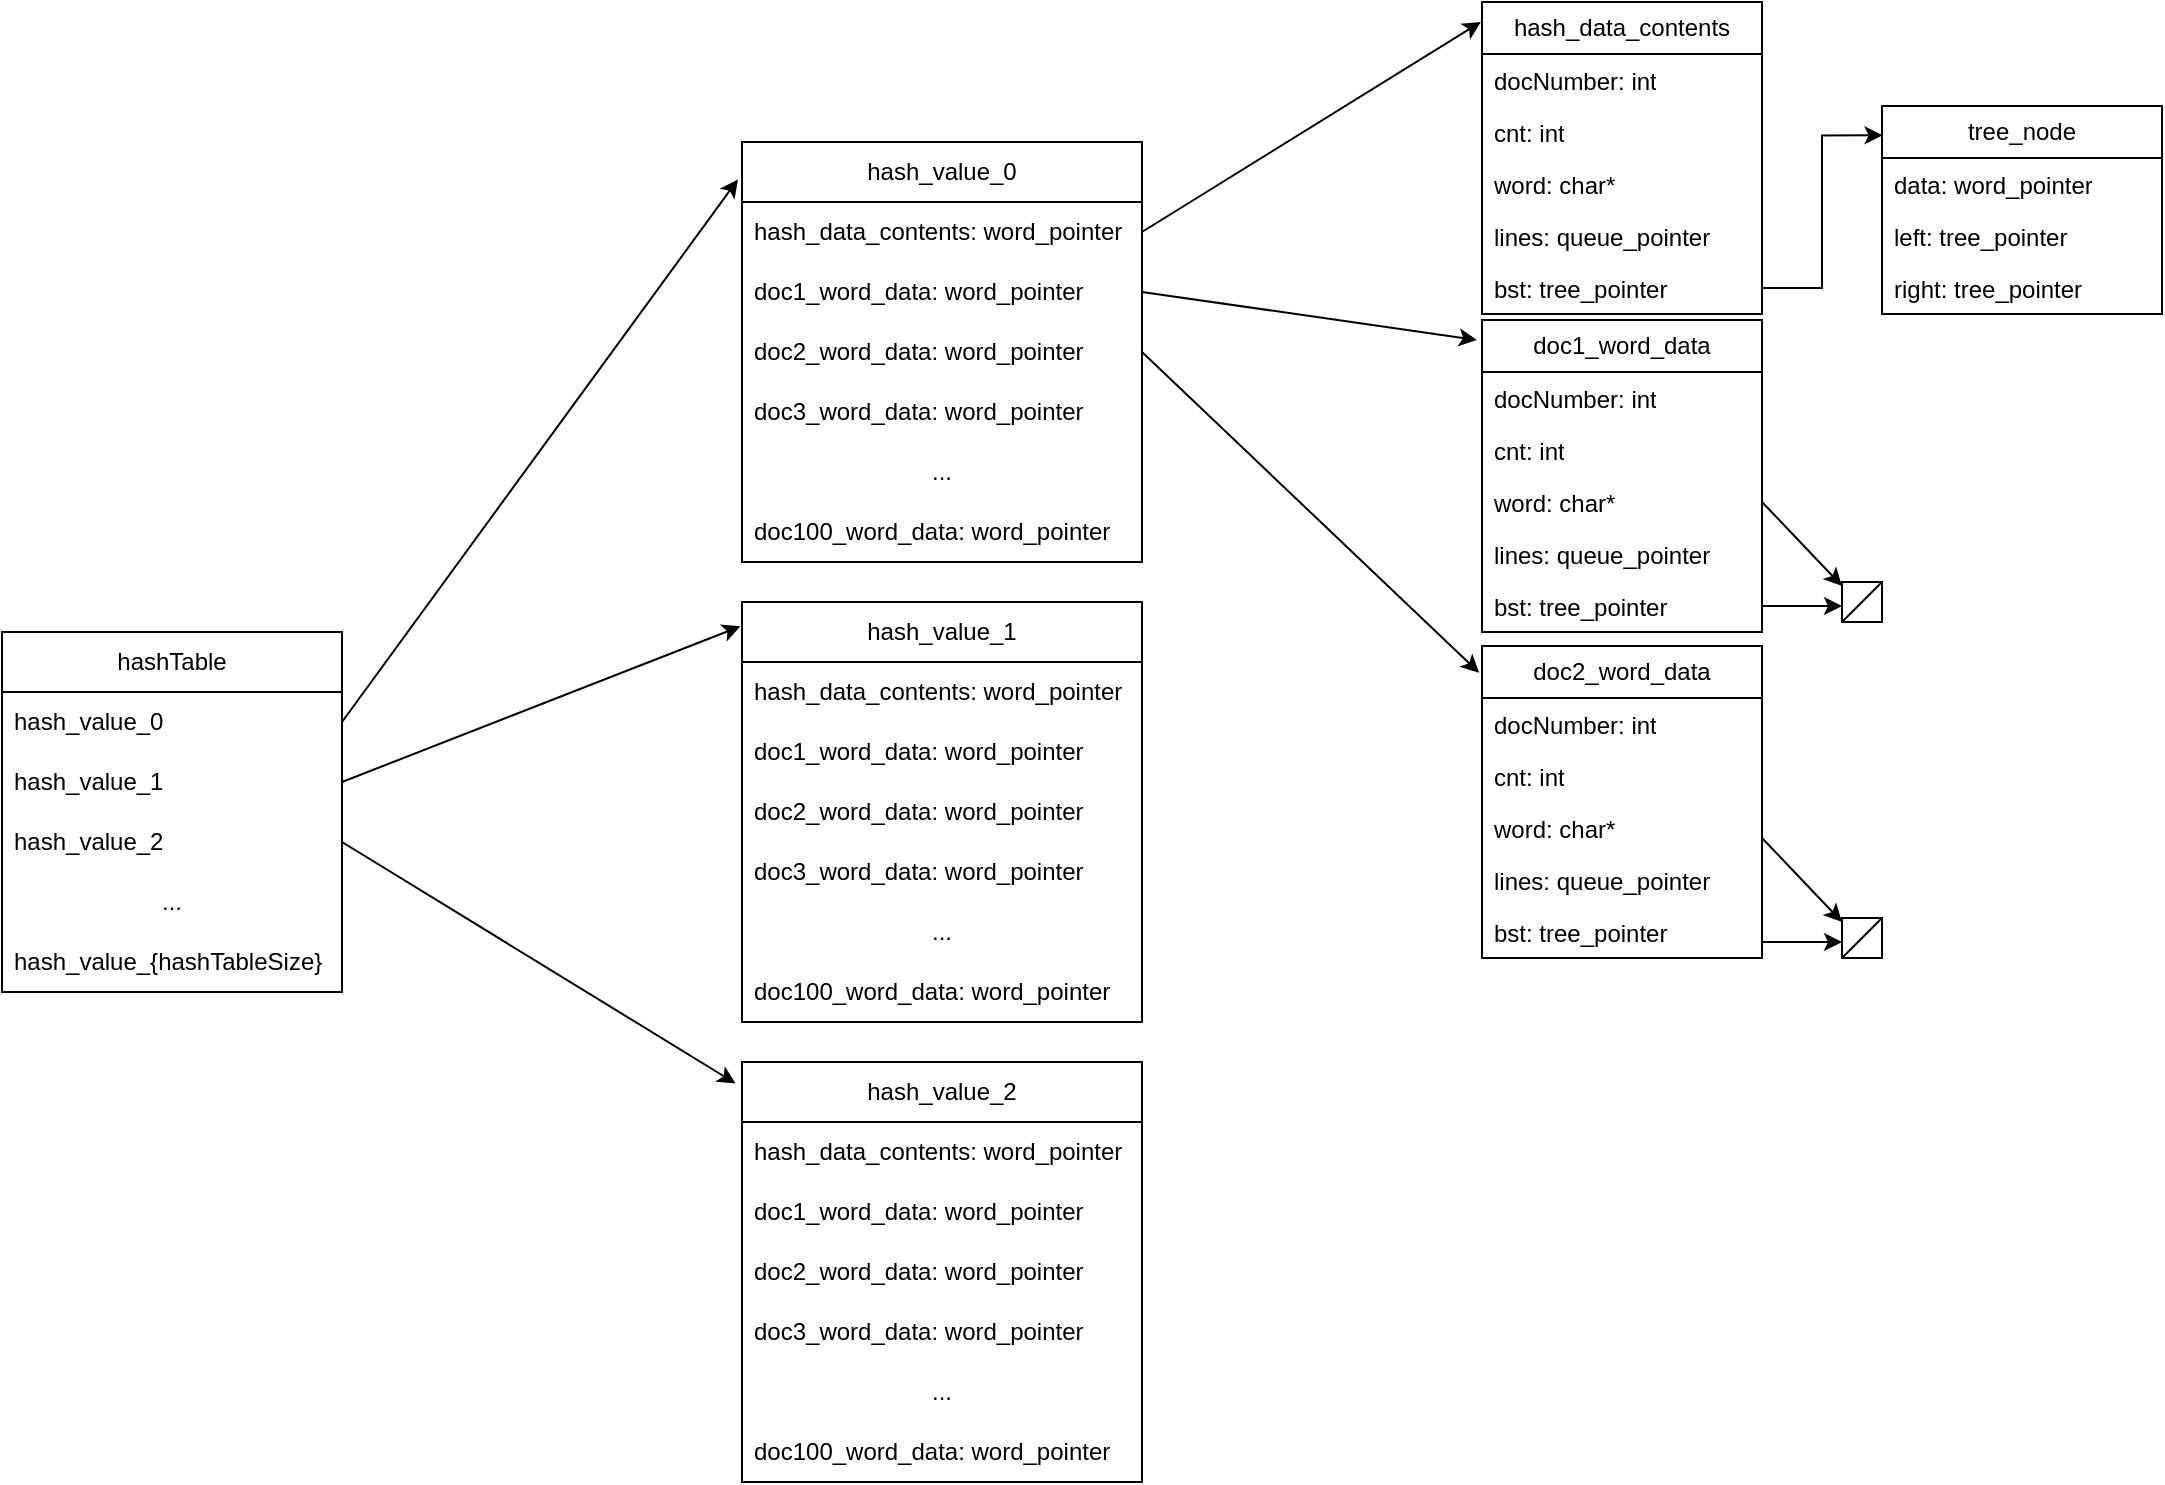 <mxfile version="21.3.7" type="onedrive">
  <diagram id="C5RBs43oDa-KdzZeNtuy" name="Page-1">
    <mxGraphModel grid="1" page="1" gridSize="10" guides="1" tooltips="1" connect="1" arrows="1" fold="1" pageScale="1" pageWidth="827" pageHeight="1169" math="0" shadow="0">
      <root>
        <mxCell id="WIyWlLk6GJQsqaUBKTNV-0" />
        <mxCell id="WIyWlLk6GJQsqaUBKTNV-1" parent="WIyWlLk6GJQsqaUBKTNV-0" />
        <mxCell id="9guXmSiyD-ebFP474_FE-5" value="hash_data_contents" style="swimlane;fontStyle=0;childLayout=stackLayout;horizontal=1;startSize=26;fillColor=none;horizontalStack=0;resizeParent=1;resizeParentMax=0;resizeLast=0;collapsible=1;marginBottom=0;whiteSpace=wrap;html=1;" vertex="1" parent="WIyWlLk6GJQsqaUBKTNV-1">
          <mxGeometry x="640" y="20" width="140" height="156" as="geometry" />
        </mxCell>
        <mxCell id="9guXmSiyD-ebFP474_FE-6" value="docNumber: int" style="text;strokeColor=none;fillColor=none;align=left;verticalAlign=top;spacingLeft=4;spacingRight=4;overflow=hidden;rotatable=0;points=[[0,0.5],[1,0.5]];portConstraint=eastwest;whiteSpace=wrap;html=1;" vertex="1" parent="9guXmSiyD-ebFP474_FE-5">
          <mxGeometry y="26" width="140" height="26" as="geometry" />
        </mxCell>
        <mxCell id="9guXmSiyD-ebFP474_FE-7" value="cnt: int" style="text;strokeColor=none;fillColor=none;align=left;verticalAlign=top;spacingLeft=4;spacingRight=4;overflow=hidden;rotatable=0;points=[[0,0.5],[1,0.5]];portConstraint=eastwest;whiteSpace=wrap;html=1;" vertex="1" parent="9guXmSiyD-ebFP474_FE-5">
          <mxGeometry y="52" width="140" height="26" as="geometry" />
        </mxCell>
        <mxCell id="9guXmSiyD-ebFP474_FE-8" value="word: char*" style="text;strokeColor=none;fillColor=none;align=left;verticalAlign=top;spacingLeft=4;spacingRight=4;overflow=hidden;rotatable=0;points=[[0,0.5],[1,0.5]];portConstraint=eastwest;whiteSpace=wrap;html=1;" vertex="1" parent="9guXmSiyD-ebFP474_FE-5">
          <mxGeometry y="78" width="140" height="26" as="geometry" />
        </mxCell>
        <mxCell id="9guXmSiyD-ebFP474_FE-9" value="lines: queue_pointer" style="text;strokeColor=none;fillColor=none;align=left;verticalAlign=top;spacingLeft=4;spacingRight=4;overflow=hidden;rotatable=0;points=[[0,0.5],[1,0.5]];portConstraint=eastwest;whiteSpace=wrap;html=1;" vertex="1" parent="9guXmSiyD-ebFP474_FE-5">
          <mxGeometry y="104" width="140" height="26" as="geometry" />
        </mxCell>
        <mxCell id="9guXmSiyD-ebFP474_FE-10" value="bst: tree_pointer" style="text;strokeColor=none;fillColor=none;align=left;verticalAlign=top;spacingLeft=4;spacingRight=4;overflow=hidden;rotatable=0;points=[[0,0.5],[1,0.5]];portConstraint=eastwest;whiteSpace=wrap;html=1;" vertex="1" parent="9guXmSiyD-ebFP474_FE-5">
          <mxGeometry y="130" width="140" height="26" as="geometry" />
        </mxCell>
        <mxCell id="9guXmSiyD-ebFP474_FE-11" value="hashTable" style="swimlane;fontStyle=0;childLayout=stackLayout;horizontal=1;startSize=30;horizontalStack=0;resizeParent=1;resizeParentMax=0;resizeLast=0;collapsible=1;marginBottom=0;whiteSpace=wrap;html=1;" vertex="1" parent="WIyWlLk6GJQsqaUBKTNV-1">
          <mxGeometry x="-100" y="335" width="170" height="180" as="geometry" />
        </mxCell>
        <mxCell id="9guXmSiyD-ebFP474_FE-12" value="hash_value_0" style="text;strokeColor=none;fillColor=none;align=left;verticalAlign=middle;spacingLeft=4;spacingRight=4;overflow=hidden;points=[[0,0.5],[1,0.5]];portConstraint=eastwest;rotatable=0;whiteSpace=wrap;html=1;" vertex="1" parent="9guXmSiyD-ebFP474_FE-11">
          <mxGeometry y="30" width="170" height="30" as="geometry" />
        </mxCell>
        <mxCell id="9guXmSiyD-ebFP474_FE-13" value="hash_value_1" style="text;strokeColor=none;fillColor=none;align=left;verticalAlign=middle;spacingLeft=4;spacingRight=4;overflow=hidden;points=[[0,0.5],[1,0.5]];portConstraint=eastwest;rotatable=0;whiteSpace=wrap;html=1;" vertex="1" parent="9guXmSiyD-ebFP474_FE-11">
          <mxGeometry y="60" width="170" height="30" as="geometry" />
        </mxCell>
        <mxCell id="9guXmSiyD-ebFP474_FE-14" value="hash_value_2" style="text;strokeColor=none;fillColor=none;align=left;verticalAlign=middle;spacingLeft=4;spacingRight=4;overflow=hidden;points=[[0,0.5],[1,0.5]];portConstraint=eastwest;rotatable=0;whiteSpace=wrap;html=1;" vertex="1" parent="9guXmSiyD-ebFP474_FE-11">
          <mxGeometry y="90" width="170" height="30" as="geometry" />
        </mxCell>
        <mxCell id="9guXmSiyD-ebFP474_FE-16" value="..." style="text;strokeColor=none;fillColor=none;align=center;verticalAlign=middle;spacingLeft=4;spacingRight=4;overflow=hidden;points=[[0,0.5],[1,0.5]];portConstraint=eastwest;rotatable=0;whiteSpace=wrap;html=1;" vertex="1" parent="9guXmSiyD-ebFP474_FE-11">
          <mxGeometry y="120" width="170" height="30" as="geometry" />
        </mxCell>
        <mxCell id="9guXmSiyD-ebFP474_FE-25" value="hash_value_{hashTableSize}" style="text;strokeColor=none;fillColor=none;align=left;verticalAlign=middle;spacingLeft=4;spacingRight=4;overflow=hidden;points=[[0,0.5],[1,0.5]];portConstraint=eastwest;rotatable=0;whiteSpace=wrap;html=1;" vertex="1" parent="9guXmSiyD-ebFP474_FE-11">
          <mxGeometry y="150" width="170" height="30" as="geometry" />
        </mxCell>
        <mxCell id="9guXmSiyD-ebFP474_FE-17" value="hash_value_0" style="swimlane;fontStyle=0;childLayout=stackLayout;horizontal=1;startSize=30;horizontalStack=0;resizeParent=1;resizeParentMax=0;resizeLast=0;collapsible=1;marginBottom=0;whiteSpace=wrap;html=1;" vertex="1" parent="WIyWlLk6GJQsqaUBKTNV-1">
          <mxGeometry x="270" y="90" width="200" height="210" as="geometry" />
        </mxCell>
        <mxCell id="9guXmSiyD-ebFP474_FE-18" value="hash_data_contents: word_pointer" style="text;strokeColor=none;fillColor=none;align=left;verticalAlign=middle;spacingLeft=4;spacingRight=4;overflow=hidden;points=[[0,0.5],[1,0.5]];portConstraint=eastwest;rotatable=0;whiteSpace=wrap;html=1;" vertex="1" parent="9guXmSiyD-ebFP474_FE-17">
          <mxGeometry y="30" width="200" height="30" as="geometry" />
        </mxCell>
        <mxCell id="9guXmSiyD-ebFP474_FE-19" value="doc1_word_data: word_pointer" style="text;strokeColor=none;fillColor=none;align=left;verticalAlign=middle;spacingLeft=4;spacingRight=4;overflow=hidden;points=[[0,0.5],[1,0.5]];portConstraint=eastwest;rotatable=0;whiteSpace=wrap;html=1;" vertex="1" parent="9guXmSiyD-ebFP474_FE-17">
          <mxGeometry y="60" width="200" height="30" as="geometry" />
        </mxCell>
        <mxCell id="9guXmSiyD-ebFP474_FE-20" value="doc2_word_data: word_pointer" style="text;strokeColor=none;fillColor=none;align=left;verticalAlign=middle;spacingLeft=4;spacingRight=4;overflow=hidden;points=[[0,0.5],[1,0.5]];portConstraint=eastwest;rotatable=0;whiteSpace=wrap;html=1;" vertex="1" parent="9guXmSiyD-ebFP474_FE-17">
          <mxGeometry y="90" width="200" height="30" as="geometry" />
        </mxCell>
        <mxCell id="9guXmSiyD-ebFP474_FE-21" value="doc3_word_data: word_pointer" style="text;strokeColor=none;fillColor=none;align=left;verticalAlign=middle;spacingLeft=4;spacingRight=4;overflow=hidden;points=[[0,0.5],[1,0.5]];portConstraint=eastwest;rotatable=0;whiteSpace=wrap;html=1;" vertex="1" parent="9guXmSiyD-ebFP474_FE-17">
          <mxGeometry y="120" width="200" height="30" as="geometry" />
        </mxCell>
        <mxCell id="9guXmSiyD-ebFP474_FE-23" value="..." style="text;strokeColor=none;fillColor=none;align=center;verticalAlign=middle;spacingLeft=4;spacingRight=4;overflow=hidden;points=[[0,0.5],[1,0.5]];portConstraint=eastwest;rotatable=0;whiteSpace=wrap;html=1;" vertex="1" parent="9guXmSiyD-ebFP474_FE-17">
          <mxGeometry y="150" width="200" height="30" as="geometry" />
        </mxCell>
        <mxCell id="9guXmSiyD-ebFP474_FE-24" value="doc100_word_data: word_pointer" style="text;strokeColor=none;fillColor=none;align=left;verticalAlign=middle;spacingLeft=4;spacingRight=4;overflow=hidden;points=[[0,0.5],[1,0.5]];portConstraint=eastwest;rotatable=0;whiteSpace=wrap;html=1;" vertex="1" parent="9guXmSiyD-ebFP474_FE-17">
          <mxGeometry y="180" width="200" height="30" as="geometry" />
        </mxCell>
        <mxCell id="9guXmSiyD-ebFP474_FE-28" value="hash_value_1" style="swimlane;fontStyle=0;childLayout=stackLayout;horizontal=1;startSize=30;horizontalStack=0;resizeParent=1;resizeParentMax=0;resizeLast=0;collapsible=1;marginBottom=0;whiteSpace=wrap;html=1;" vertex="1" parent="WIyWlLk6GJQsqaUBKTNV-1">
          <mxGeometry x="270" y="320" width="200" height="210" as="geometry" />
        </mxCell>
        <mxCell id="9guXmSiyD-ebFP474_FE-29" value="hash_data_contents: word_pointer" style="text;strokeColor=none;fillColor=none;align=left;verticalAlign=middle;spacingLeft=4;spacingRight=4;overflow=hidden;points=[[0,0.5],[1,0.5]];portConstraint=eastwest;rotatable=0;whiteSpace=wrap;html=1;" vertex="1" parent="9guXmSiyD-ebFP474_FE-28">
          <mxGeometry y="30" width="200" height="30" as="geometry" />
        </mxCell>
        <mxCell id="9guXmSiyD-ebFP474_FE-30" value="doc1_word_data: word_pointer" style="text;strokeColor=none;fillColor=none;align=left;verticalAlign=middle;spacingLeft=4;spacingRight=4;overflow=hidden;points=[[0,0.5],[1,0.5]];portConstraint=eastwest;rotatable=0;whiteSpace=wrap;html=1;" vertex="1" parent="9guXmSiyD-ebFP474_FE-28">
          <mxGeometry y="60" width="200" height="30" as="geometry" />
        </mxCell>
        <mxCell id="9guXmSiyD-ebFP474_FE-31" value="doc2_word_data: word_pointer" style="text;strokeColor=none;fillColor=none;align=left;verticalAlign=middle;spacingLeft=4;spacingRight=4;overflow=hidden;points=[[0,0.5],[1,0.5]];portConstraint=eastwest;rotatable=0;whiteSpace=wrap;html=1;" vertex="1" parent="9guXmSiyD-ebFP474_FE-28">
          <mxGeometry y="90" width="200" height="30" as="geometry" />
        </mxCell>
        <mxCell id="9guXmSiyD-ebFP474_FE-32" value="doc3_word_data: word_pointer" style="text;strokeColor=none;fillColor=none;align=left;verticalAlign=middle;spacingLeft=4;spacingRight=4;overflow=hidden;points=[[0,0.5],[1,0.5]];portConstraint=eastwest;rotatable=0;whiteSpace=wrap;html=1;" vertex="1" parent="9guXmSiyD-ebFP474_FE-28">
          <mxGeometry y="120" width="200" height="30" as="geometry" />
        </mxCell>
        <mxCell id="9guXmSiyD-ebFP474_FE-33" value="..." style="text;strokeColor=none;fillColor=none;align=center;verticalAlign=middle;spacingLeft=4;spacingRight=4;overflow=hidden;points=[[0,0.5],[1,0.5]];portConstraint=eastwest;rotatable=0;whiteSpace=wrap;html=1;" vertex="1" parent="9guXmSiyD-ebFP474_FE-28">
          <mxGeometry y="150" width="200" height="30" as="geometry" />
        </mxCell>
        <mxCell id="9guXmSiyD-ebFP474_FE-34" value="doc100_word_data: word_pointer" style="text;strokeColor=none;fillColor=none;align=left;verticalAlign=middle;spacingLeft=4;spacingRight=4;overflow=hidden;points=[[0,0.5],[1,0.5]];portConstraint=eastwest;rotatable=0;whiteSpace=wrap;html=1;" vertex="1" parent="9guXmSiyD-ebFP474_FE-28">
          <mxGeometry y="180" width="200" height="30" as="geometry" />
        </mxCell>
        <mxCell id="9guXmSiyD-ebFP474_FE-35" value="hash_value_2" style="swimlane;fontStyle=0;childLayout=stackLayout;horizontal=1;startSize=30;horizontalStack=0;resizeParent=1;resizeParentMax=0;resizeLast=0;collapsible=1;marginBottom=0;whiteSpace=wrap;html=1;" vertex="1" parent="WIyWlLk6GJQsqaUBKTNV-1">
          <mxGeometry x="270" y="550" width="200" height="210" as="geometry" />
        </mxCell>
        <mxCell id="9guXmSiyD-ebFP474_FE-36" value="hash_data_contents: word_pointer" style="text;strokeColor=none;fillColor=none;align=left;verticalAlign=middle;spacingLeft=4;spacingRight=4;overflow=hidden;points=[[0,0.5],[1,0.5]];portConstraint=eastwest;rotatable=0;whiteSpace=wrap;html=1;" vertex="1" parent="9guXmSiyD-ebFP474_FE-35">
          <mxGeometry y="30" width="200" height="30" as="geometry" />
        </mxCell>
        <mxCell id="9guXmSiyD-ebFP474_FE-37" value="doc1_word_data: word_pointer" style="text;strokeColor=none;fillColor=none;align=left;verticalAlign=middle;spacingLeft=4;spacingRight=4;overflow=hidden;points=[[0,0.5],[1,0.5]];portConstraint=eastwest;rotatable=0;whiteSpace=wrap;html=1;" vertex="1" parent="9guXmSiyD-ebFP474_FE-35">
          <mxGeometry y="60" width="200" height="30" as="geometry" />
        </mxCell>
        <mxCell id="9guXmSiyD-ebFP474_FE-38" value="doc2_word_data: word_pointer" style="text;strokeColor=none;fillColor=none;align=left;verticalAlign=middle;spacingLeft=4;spacingRight=4;overflow=hidden;points=[[0,0.5],[1,0.5]];portConstraint=eastwest;rotatable=0;whiteSpace=wrap;html=1;" vertex="1" parent="9guXmSiyD-ebFP474_FE-35">
          <mxGeometry y="90" width="200" height="30" as="geometry" />
        </mxCell>
        <mxCell id="9guXmSiyD-ebFP474_FE-39" value="doc3_word_data: word_pointer" style="text;strokeColor=none;fillColor=none;align=left;verticalAlign=middle;spacingLeft=4;spacingRight=4;overflow=hidden;points=[[0,0.5],[1,0.5]];portConstraint=eastwest;rotatable=0;whiteSpace=wrap;html=1;" vertex="1" parent="9guXmSiyD-ebFP474_FE-35">
          <mxGeometry y="120" width="200" height="30" as="geometry" />
        </mxCell>
        <mxCell id="9guXmSiyD-ebFP474_FE-40" value="..." style="text;strokeColor=none;fillColor=none;align=center;verticalAlign=middle;spacingLeft=4;spacingRight=4;overflow=hidden;points=[[0,0.5],[1,0.5]];portConstraint=eastwest;rotatable=0;whiteSpace=wrap;html=1;" vertex="1" parent="9guXmSiyD-ebFP474_FE-35">
          <mxGeometry y="150" width="200" height="30" as="geometry" />
        </mxCell>
        <mxCell id="9guXmSiyD-ebFP474_FE-41" value="doc100_word_data: word_pointer" style="text;strokeColor=none;fillColor=none;align=left;verticalAlign=middle;spacingLeft=4;spacingRight=4;overflow=hidden;points=[[0,0.5],[1,0.5]];portConstraint=eastwest;rotatable=0;whiteSpace=wrap;html=1;" vertex="1" parent="9guXmSiyD-ebFP474_FE-35">
          <mxGeometry y="180" width="200" height="30" as="geometry" />
        </mxCell>
        <mxCell id="9guXmSiyD-ebFP474_FE-42" value="" style="endArrow=classic;html=1;rounded=0;exitX=1;exitY=0.5;exitDx=0;exitDy=0;entryX=-0.01;entryY=0.089;entryDx=0;entryDy=0;entryPerimeter=0;" edge="1" parent="WIyWlLk6GJQsqaUBKTNV-1" source="9guXmSiyD-ebFP474_FE-12" target="9guXmSiyD-ebFP474_FE-17">
          <mxGeometry width="50" height="50" relative="1" as="geometry">
            <mxPoint x="130" y="370" as="sourcePoint" />
            <mxPoint x="180" y="320" as="targetPoint" />
          </mxGeometry>
        </mxCell>
        <mxCell id="9guXmSiyD-ebFP474_FE-44" value="" style="endArrow=classic;html=1;rounded=0;exitX=1;exitY=0.5;exitDx=0;exitDy=0;entryX=-0.004;entryY=0.058;entryDx=0;entryDy=0;entryPerimeter=0;" edge="1" parent="WIyWlLk6GJQsqaUBKTNV-1" source="9guXmSiyD-ebFP474_FE-13" target="9guXmSiyD-ebFP474_FE-28">
          <mxGeometry width="50" height="50" relative="1" as="geometry">
            <mxPoint x="110" y="410" as="sourcePoint" />
            <mxPoint x="160" y="360" as="targetPoint" />
          </mxGeometry>
        </mxCell>
        <mxCell id="9guXmSiyD-ebFP474_FE-45" value="" style="endArrow=classic;html=1;rounded=0;exitX=1;exitY=0.5;exitDx=0;exitDy=0;entryX=-0.016;entryY=0.051;entryDx=0;entryDy=0;entryPerimeter=0;" edge="1" parent="WIyWlLk6GJQsqaUBKTNV-1" source="9guXmSiyD-ebFP474_FE-14" target="9guXmSiyD-ebFP474_FE-35">
          <mxGeometry width="50" height="50" relative="1" as="geometry">
            <mxPoint x="150" y="470" as="sourcePoint" />
            <mxPoint x="200" y="420" as="targetPoint" />
          </mxGeometry>
        </mxCell>
        <mxCell id="9guXmSiyD-ebFP474_FE-46" value="" style="endArrow=classic;html=1;rounded=0;exitX=1;exitY=0.5;exitDx=0;exitDy=0;entryX=-0.004;entryY=0.064;entryDx=0;entryDy=0;entryPerimeter=0;" edge="1" parent="WIyWlLk6GJQsqaUBKTNV-1" source="9guXmSiyD-ebFP474_FE-18" target="9guXmSiyD-ebFP474_FE-5">
          <mxGeometry width="50" height="50" relative="1" as="geometry">
            <mxPoint x="530" y="110" as="sourcePoint" />
            <mxPoint x="580" y="60" as="targetPoint" />
          </mxGeometry>
        </mxCell>
        <mxCell id="9guXmSiyD-ebFP474_FE-47" value="doc1_word_data" style="swimlane;fontStyle=0;childLayout=stackLayout;horizontal=1;startSize=26;fillColor=none;horizontalStack=0;resizeParent=1;resizeParentMax=0;resizeLast=0;collapsible=1;marginBottom=0;whiteSpace=wrap;html=1;" vertex="1" parent="WIyWlLk6GJQsqaUBKTNV-1">
          <mxGeometry x="640" y="179" width="140" height="156" as="geometry" />
        </mxCell>
        <mxCell id="9guXmSiyD-ebFP474_FE-48" value="docNumber: int" style="text;strokeColor=none;fillColor=none;align=left;verticalAlign=top;spacingLeft=4;spacingRight=4;overflow=hidden;rotatable=0;points=[[0,0.5],[1,0.5]];portConstraint=eastwest;whiteSpace=wrap;html=1;" vertex="1" parent="9guXmSiyD-ebFP474_FE-47">
          <mxGeometry y="26" width="140" height="26" as="geometry" />
        </mxCell>
        <mxCell id="9guXmSiyD-ebFP474_FE-49" value="cnt: int" style="text;strokeColor=none;fillColor=none;align=left;verticalAlign=top;spacingLeft=4;spacingRight=4;overflow=hidden;rotatable=0;points=[[0,0.5],[1,0.5]];portConstraint=eastwest;whiteSpace=wrap;html=1;" vertex="1" parent="9guXmSiyD-ebFP474_FE-47">
          <mxGeometry y="52" width="140" height="26" as="geometry" />
        </mxCell>
        <mxCell id="9guXmSiyD-ebFP474_FE-50" value="word: char*" style="text;strokeColor=none;fillColor=none;align=left;verticalAlign=top;spacingLeft=4;spacingRight=4;overflow=hidden;rotatable=0;points=[[0,0.5],[1,0.5]];portConstraint=eastwest;whiteSpace=wrap;html=1;" vertex="1" parent="9guXmSiyD-ebFP474_FE-47">
          <mxGeometry y="78" width="140" height="26" as="geometry" />
        </mxCell>
        <mxCell id="9guXmSiyD-ebFP474_FE-51" value="lines: queue_pointer" style="text;strokeColor=none;fillColor=none;align=left;verticalAlign=top;spacingLeft=4;spacingRight=4;overflow=hidden;rotatable=0;points=[[0,0.5],[1,0.5]];portConstraint=eastwest;whiteSpace=wrap;html=1;" vertex="1" parent="9guXmSiyD-ebFP474_FE-47">
          <mxGeometry y="104" width="140" height="26" as="geometry" />
        </mxCell>
        <mxCell id="9guXmSiyD-ebFP474_FE-52" value="bst: tree_pointer" style="text;strokeColor=none;fillColor=none;align=left;verticalAlign=top;spacingLeft=4;spacingRight=4;overflow=hidden;rotatable=0;points=[[0,0.5],[1,0.5]];portConstraint=eastwest;whiteSpace=wrap;html=1;" vertex="1" parent="9guXmSiyD-ebFP474_FE-47">
          <mxGeometry y="130" width="140" height="26" as="geometry" />
        </mxCell>
        <mxCell id="9guXmSiyD-ebFP474_FE-53" value="" style="endArrow=classic;html=1;rounded=0;exitX=1;exitY=0.5;exitDx=0;exitDy=0;entryX=-0.018;entryY=0.064;entryDx=0;entryDy=0;entryPerimeter=0;" edge="1" parent="WIyWlLk6GJQsqaUBKTNV-1" source="9guXmSiyD-ebFP474_FE-19" target="9guXmSiyD-ebFP474_FE-47">
          <mxGeometry width="50" height="50" relative="1" as="geometry">
            <mxPoint x="530" y="210" as="sourcePoint" />
            <mxPoint x="580" y="160" as="targetPoint" />
          </mxGeometry>
        </mxCell>
        <mxCell id="9guXmSiyD-ebFP474_FE-60" value="doc2_word_data" style="swimlane;fontStyle=0;childLayout=stackLayout;horizontal=1;startSize=26;fillColor=none;horizontalStack=0;resizeParent=1;resizeParentMax=0;resizeLast=0;collapsible=1;marginBottom=0;whiteSpace=wrap;html=1;" vertex="1" parent="WIyWlLk6GJQsqaUBKTNV-1">
          <mxGeometry x="640" y="342" width="140" height="156" as="geometry" />
        </mxCell>
        <mxCell id="9guXmSiyD-ebFP474_FE-61" value="docNumber: int" style="text;strokeColor=none;fillColor=none;align=left;verticalAlign=top;spacingLeft=4;spacingRight=4;overflow=hidden;rotatable=0;points=[[0,0.5],[1,0.5]];portConstraint=eastwest;whiteSpace=wrap;html=1;" vertex="1" parent="9guXmSiyD-ebFP474_FE-60">
          <mxGeometry y="26" width="140" height="26" as="geometry" />
        </mxCell>
        <mxCell id="9guXmSiyD-ebFP474_FE-62" value="cnt: int" style="text;strokeColor=none;fillColor=none;align=left;verticalAlign=top;spacingLeft=4;spacingRight=4;overflow=hidden;rotatable=0;points=[[0,0.5],[1,0.5]];portConstraint=eastwest;whiteSpace=wrap;html=1;" vertex="1" parent="9guXmSiyD-ebFP474_FE-60">
          <mxGeometry y="52" width="140" height="26" as="geometry" />
        </mxCell>
        <mxCell id="9guXmSiyD-ebFP474_FE-63" value="word: char*" style="text;strokeColor=none;fillColor=none;align=left;verticalAlign=top;spacingLeft=4;spacingRight=4;overflow=hidden;rotatable=0;points=[[0,0.5],[1,0.5]];portConstraint=eastwest;whiteSpace=wrap;html=1;" vertex="1" parent="9guXmSiyD-ebFP474_FE-60">
          <mxGeometry y="78" width="140" height="26" as="geometry" />
        </mxCell>
        <mxCell id="9guXmSiyD-ebFP474_FE-64" value="lines: queue_pointer" style="text;strokeColor=none;fillColor=none;align=left;verticalAlign=top;spacingLeft=4;spacingRight=4;overflow=hidden;rotatable=0;points=[[0,0.5],[1,0.5]];portConstraint=eastwest;whiteSpace=wrap;html=1;" vertex="1" parent="9guXmSiyD-ebFP474_FE-60">
          <mxGeometry y="104" width="140" height="26" as="geometry" />
        </mxCell>
        <mxCell id="9guXmSiyD-ebFP474_FE-65" value="bst: tree_pointer" style="text;strokeColor=none;fillColor=none;align=left;verticalAlign=top;spacingLeft=4;spacingRight=4;overflow=hidden;rotatable=0;points=[[0,0.5],[1,0.5]];portConstraint=eastwest;whiteSpace=wrap;html=1;" vertex="1" parent="9guXmSiyD-ebFP474_FE-60">
          <mxGeometry y="130" width="140" height="26" as="geometry" />
        </mxCell>
        <mxCell id="9guXmSiyD-ebFP474_FE-66" value="" style="endArrow=classic;html=1;rounded=0;exitX=1;exitY=0.5;exitDx=0;exitDy=0;entryX=-0.01;entryY=0.086;entryDx=0;entryDy=0;entryPerimeter=0;" edge="1" parent="WIyWlLk6GJQsqaUBKTNV-1" source="9guXmSiyD-ebFP474_FE-20" target="9guXmSiyD-ebFP474_FE-60">
          <mxGeometry width="50" height="50" relative="1" as="geometry">
            <mxPoint x="580" y="270" as="sourcePoint" />
            <mxPoint x="630" y="220" as="targetPoint" />
          </mxGeometry>
        </mxCell>
        <mxCell id="9guXmSiyD-ebFP474_FE-67" value="" style="endArrow=classic;html=1;rounded=0;exitX=1;exitY=0.5;exitDx=0;exitDy=0;entryX=0;entryY=0.5;entryDx=0;entryDy=0;" edge="1" parent="WIyWlLk6GJQsqaUBKTNV-1" source="9guXmSiyD-ebFP474_FE-52">
          <mxGeometry width="50" height="50" relative="1" as="geometry">
            <mxPoint x="800" y="315" as="sourcePoint" />
            <mxPoint x="820" y="322.0" as="targetPoint" />
          </mxGeometry>
        </mxCell>
        <mxCell id="9guXmSiyD-ebFP474_FE-68" value="" style="endArrow=classic;html=1;rounded=0;exitX=1;exitY=0.5;exitDx=0;exitDy=0;entryX=0;entryY=0;entryDx=0;entryDy=0;" edge="1" parent="WIyWlLk6GJQsqaUBKTNV-1" source="9guXmSiyD-ebFP474_FE-50">
          <mxGeometry width="50" height="50" relative="1" as="geometry">
            <mxPoint x="820" y="270" as="sourcePoint" />
            <mxPoint x="820" y="312.0" as="targetPoint" />
          </mxGeometry>
        </mxCell>
        <mxCell id="9guXmSiyD-ebFP474_FE-69" value="" style="rounded=0;whiteSpace=wrap;html=1;" vertex="1" parent="WIyWlLk6GJQsqaUBKTNV-1">
          <mxGeometry x="820" y="310" width="20" height="20" as="geometry" />
        </mxCell>
        <mxCell id="9guXmSiyD-ebFP474_FE-70" value="" style="endArrow=none;html=1;rounded=0;exitX=0;exitY=1;exitDx=0;exitDy=0;" edge="1" parent="WIyWlLk6GJQsqaUBKTNV-1" source="9guXmSiyD-ebFP474_FE-69">
          <mxGeometry width="50" height="50" relative="1" as="geometry">
            <mxPoint x="790" y="360" as="sourcePoint" />
            <mxPoint x="840" y="310" as="targetPoint" />
          </mxGeometry>
        </mxCell>
        <mxCell id="9guXmSiyD-ebFP474_FE-71" value="" style="endArrow=classic;html=1;rounded=0;exitX=1;exitY=0.5;exitDx=0;exitDy=0;entryX=0;entryY=0.5;entryDx=0;entryDy=0;" edge="1" parent="WIyWlLk6GJQsqaUBKTNV-1">
          <mxGeometry width="50" height="50" relative="1" as="geometry">
            <mxPoint x="780" y="490" as="sourcePoint" />
            <mxPoint x="820" y="490.0" as="targetPoint" />
          </mxGeometry>
        </mxCell>
        <mxCell id="9guXmSiyD-ebFP474_FE-72" value="" style="endArrow=classic;html=1;rounded=0;exitX=1;exitY=0.5;exitDx=0;exitDy=0;entryX=0;entryY=0;entryDx=0;entryDy=0;" edge="1" parent="WIyWlLk6GJQsqaUBKTNV-1">
          <mxGeometry width="50" height="50" relative="1" as="geometry">
            <mxPoint x="780" y="438" as="sourcePoint" />
            <mxPoint x="820" y="480.0" as="targetPoint" />
          </mxGeometry>
        </mxCell>
        <mxCell id="9guXmSiyD-ebFP474_FE-73" value="" style="rounded=0;whiteSpace=wrap;html=1;" vertex="1" parent="WIyWlLk6GJQsqaUBKTNV-1">
          <mxGeometry x="820" y="478" width="20" height="20" as="geometry" />
        </mxCell>
        <mxCell id="9guXmSiyD-ebFP474_FE-74" value="" style="endArrow=none;html=1;rounded=0;exitX=0;exitY=1;exitDx=0;exitDy=0;" edge="1" parent="WIyWlLk6GJQsqaUBKTNV-1" source="9guXmSiyD-ebFP474_FE-73">
          <mxGeometry width="50" height="50" relative="1" as="geometry">
            <mxPoint x="790" y="528" as="sourcePoint" />
            <mxPoint x="840" y="478" as="targetPoint" />
          </mxGeometry>
        </mxCell>
        <mxCell id="rNeKgaIkezDsLAAWj5Cf-0" value="tree_node" style="swimlane;fontStyle=0;childLayout=stackLayout;horizontal=1;startSize=26;fillColor=none;horizontalStack=0;resizeParent=1;resizeParentMax=0;resizeLast=0;collapsible=1;marginBottom=0;whiteSpace=wrap;html=1;" vertex="1" parent="WIyWlLk6GJQsqaUBKTNV-1">
          <mxGeometry x="840" y="72" width="140" height="104" as="geometry" />
        </mxCell>
        <mxCell id="rNeKgaIkezDsLAAWj5Cf-1" value="data: word_pointer" style="text;strokeColor=none;fillColor=none;align=left;verticalAlign=top;spacingLeft=4;spacingRight=4;overflow=hidden;rotatable=0;points=[[0,0.5],[1,0.5]];portConstraint=eastwest;whiteSpace=wrap;html=1;" vertex="1" parent="rNeKgaIkezDsLAAWj5Cf-0">
          <mxGeometry y="26" width="140" height="26" as="geometry" />
        </mxCell>
        <mxCell id="rNeKgaIkezDsLAAWj5Cf-2" value="left: tree_pointer" style="text;strokeColor=none;fillColor=none;align=left;verticalAlign=top;spacingLeft=4;spacingRight=4;overflow=hidden;rotatable=0;points=[[0,0.5],[1,0.5]];portConstraint=eastwest;whiteSpace=wrap;html=1;" vertex="1" parent="rNeKgaIkezDsLAAWj5Cf-0">
          <mxGeometry y="52" width="140" height="26" as="geometry" />
        </mxCell>
        <mxCell id="rNeKgaIkezDsLAAWj5Cf-3" value="right: tree_pointer" style="text;strokeColor=none;fillColor=none;align=left;verticalAlign=top;spacingLeft=4;spacingRight=4;overflow=hidden;rotatable=0;points=[[0,0.5],[1,0.5]];portConstraint=eastwest;whiteSpace=wrap;html=1;" vertex="1" parent="rNeKgaIkezDsLAAWj5Cf-0">
          <mxGeometry y="78" width="140" height="26" as="geometry" />
        </mxCell>
        <mxCell id="rNeKgaIkezDsLAAWj5Cf-6" style="edgeStyle=orthogonalEdgeStyle;rounded=0;orthogonalLoop=1;jettySize=auto;html=1;entryX=0.002;entryY=0.141;entryDx=0;entryDy=0;entryPerimeter=0;" edge="1" parent="WIyWlLk6GJQsqaUBKTNV-1" source="9guXmSiyD-ebFP474_FE-10" target="rNeKgaIkezDsLAAWj5Cf-0">
          <mxGeometry relative="1" as="geometry" />
        </mxCell>
      </root>
    </mxGraphModel>
  </diagram>
</mxfile>
